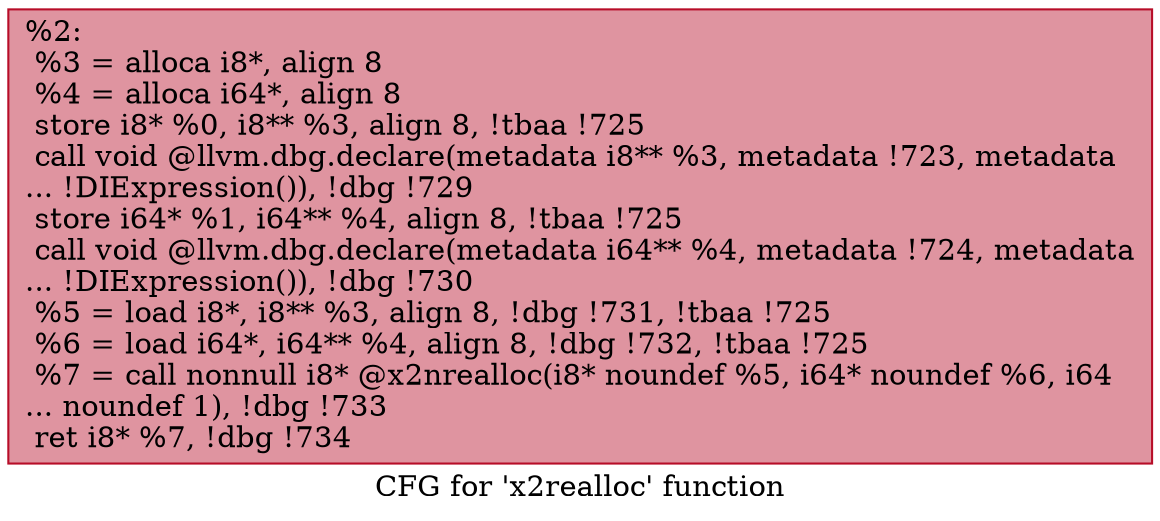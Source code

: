 digraph "CFG for 'x2realloc' function" {
	label="CFG for 'x2realloc' function";

	Node0x1126640 [shape=record,color="#b70d28ff", style=filled, fillcolor="#b70d2870",label="{%2:\l  %3 = alloca i8*, align 8\l  %4 = alloca i64*, align 8\l  store i8* %0, i8** %3, align 8, !tbaa !725\l  call void @llvm.dbg.declare(metadata i8** %3, metadata !723, metadata\l... !DIExpression()), !dbg !729\l  store i64* %1, i64** %4, align 8, !tbaa !725\l  call void @llvm.dbg.declare(metadata i64** %4, metadata !724, metadata\l... !DIExpression()), !dbg !730\l  %5 = load i8*, i8** %3, align 8, !dbg !731, !tbaa !725\l  %6 = load i64*, i64** %4, align 8, !dbg !732, !tbaa !725\l  %7 = call nonnull i8* @x2nrealloc(i8* noundef %5, i64* noundef %6, i64\l... noundef 1), !dbg !733\l  ret i8* %7, !dbg !734\l}"];
}

